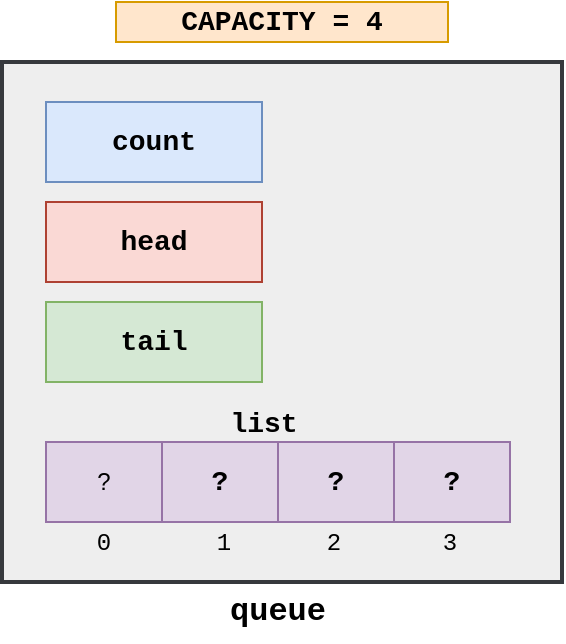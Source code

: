 <mxfile version="24.6.4" type="device">
  <diagram name="Página-1" id="jQoiph2c1nl-3ZJ2nl2n">
    <mxGraphModel dx="880" dy="532" grid="1" gridSize="10" guides="1" tooltips="1" connect="1" arrows="1" fold="1" page="1" pageScale="1" pageWidth="827" pageHeight="1169" math="0" shadow="0">
      <root>
        <mxCell id="0" />
        <mxCell id="1" parent="0" />
        <mxCell id="yQ9D3G-4GoF_5dVMJYFF-16" value="" style="group" parent="1" vertex="1" connectable="0">
          <mxGeometry x="60" y="265" width="280" height="320" as="geometry" />
        </mxCell>
        <mxCell id="DvdFpIc3kAiTPLH7OsFK-3" value="" style="rounded=0;whiteSpace=wrap;html=1;fillColor=#eeeeee;strokeColor=#36393D;strokeWidth=2;" parent="yQ9D3G-4GoF_5dVMJYFF-16" vertex="1">
          <mxGeometry y="30" width="280" height="260" as="geometry" />
        </mxCell>
        <mxCell id="DvdFpIc3kAiTPLH7OsFK-4" value="&lt;font style=&quot;font-size: 14px;&quot; face=&quot;Courier New&quot;&gt;&lt;b&gt;count&lt;/b&gt;&lt;/font&gt;" style="rounded=0;whiteSpace=wrap;html=1;fillColor=#dae8fc;strokeColor=#6C8EBF;" parent="yQ9D3G-4GoF_5dVMJYFF-16" vertex="1">
          <mxGeometry x="22" y="50" width="108" height="40" as="geometry" />
        </mxCell>
        <mxCell id="DvdFpIc3kAiTPLH7OsFK-6" value="&lt;font style=&quot;font-size: 16px;&quot; face=&quot;Courier New&quot;&gt;&lt;b&gt;queue&lt;/b&gt;&lt;/font&gt;" style="text;html=1;align=center;verticalAlign=middle;whiteSpace=wrap;rounded=0;" parent="yQ9D3G-4GoF_5dVMJYFF-16" vertex="1">
          <mxGeometry x="93" y="290" width="90" height="30" as="geometry" />
        </mxCell>
        <mxCell id="DvdFpIc3kAiTPLH7OsFK-7" value="&lt;font style=&quot;font-size: 14px;&quot; face=&quot;Courier New&quot;&gt;&lt;b&gt;head&lt;/b&gt;&lt;/font&gt;" style="rounded=0;whiteSpace=wrap;html=1;fillColor=#fad9d5;strokeColor=#ae4132;" parent="yQ9D3G-4GoF_5dVMJYFF-16" vertex="1">
          <mxGeometry x="22" y="100" width="108" height="40" as="geometry" />
        </mxCell>
        <mxCell id="yQ9D3G-4GoF_5dVMJYFF-2" value="&lt;font style=&quot;font-size: 14px;&quot; face=&quot;Courier New&quot;&gt;&lt;b&gt;CAPACITY = 4&lt;/b&gt;&lt;/font&gt;" style="rounded=0;whiteSpace=wrap;html=1;fillColor=#ffe6cc;strokeColor=#d79b00;" parent="yQ9D3G-4GoF_5dVMJYFF-16" vertex="1">
          <mxGeometry x="57" width="166" height="20" as="geometry" />
        </mxCell>
        <mxCell id="yQ9D3G-4GoF_5dVMJYFF-3" value="&lt;font style=&quot;font-size: 14px;&quot; face=&quot;Courier New&quot;&gt;&lt;b&gt;tail&lt;/b&gt;&lt;/font&gt;" style="rounded=0;whiteSpace=wrap;html=1;fillColor=#d5e8d4;strokeColor=#82b366;" parent="yQ9D3G-4GoF_5dVMJYFF-16" vertex="1">
          <mxGeometry x="22" y="150" width="108" height="40" as="geometry" />
        </mxCell>
        <mxCell id="yQ9D3G-4GoF_5dVMJYFF-15" value="" style="group" parent="yQ9D3G-4GoF_5dVMJYFF-16" vertex="1" connectable="0">
          <mxGeometry x="22" y="196" width="232" height="84" as="geometry" />
        </mxCell>
        <mxCell id="yQ9D3G-4GoF_5dVMJYFF-8" value="" style="group" parent="yQ9D3G-4GoF_5dVMJYFF-15" vertex="1" connectable="0">
          <mxGeometry y="24" width="232" height="40" as="geometry" />
        </mxCell>
        <mxCell id="yQ9D3G-4GoF_5dVMJYFF-4" value="?" style="rounded=0;whiteSpace=wrap;html=1;fillColor=#e1d5e7;strokeColor=#9673a6;" parent="yQ9D3G-4GoF_5dVMJYFF-8" vertex="1">
          <mxGeometry width="58" height="40" as="geometry" />
        </mxCell>
        <mxCell id="yQ9D3G-4GoF_5dVMJYFF-5" value="&lt;font face=&quot;Courier New&quot;&gt;&lt;span style=&quot;font-size: 14px;&quot;&gt;&lt;b&gt;?&lt;/b&gt;&lt;/span&gt;&lt;/font&gt;" style="rounded=0;whiteSpace=wrap;html=1;fillColor=#e1d5e7;strokeColor=#9673a6;" parent="yQ9D3G-4GoF_5dVMJYFF-8" vertex="1">
          <mxGeometry x="58" width="58" height="40" as="geometry" />
        </mxCell>
        <mxCell id="yQ9D3G-4GoF_5dVMJYFF-6" value="&lt;font face=&quot;Courier New&quot;&gt;&lt;span style=&quot;font-size: 14px;&quot;&gt;&lt;b&gt;?&lt;/b&gt;&lt;/span&gt;&lt;/font&gt;" style="rounded=0;whiteSpace=wrap;html=1;fillColor=#e1d5e7;strokeColor=#9673a6;" parent="yQ9D3G-4GoF_5dVMJYFF-8" vertex="1">
          <mxGeometry x="116" width="58" height="40" as="geometry" />
        </mxCell>
        <mxCell id="yQ9D3G-4GoF_5dVMJYFF-7" value="&lt;font face=&quot;Courier New&quot;&gt;&lt;span style=&quot;font-size: 14px;&quot;&gt;&lt;b&gt;?&lt;/b&gt;&lt;/span&gt;&lt;/font&gt;" style="rounded=0;whiteSpace=wrap;html=1;fillColor=#e1d5e7;strokeColor=#9673a6;" parent="yQ9D3G-4GoF_5dVMJYFF-8" vertex="1">
          <mxGeometry x="174" width="58" height="40" as="geometry" />
        </mxCell>
        <mxCell id="yQ9D3G-4GoF_5dVMJYFF-9" value="&lt;font style=&quot;font-size: 14px;&quot; face=&quot;Courier New&quot;&gt;&lt;b&gt;list&lt;/b&gt;&lt;/font&gt;" style="text;html=1;align=center;verticalAlign=middle;whiteSpace=wrap;rounded=0;" parent="yQ9D3G-4GoF_5dVMJYFF-15" vertex="1">
          <mxGeometry x="79" width="60" height="30" as="geometry" />
        </mxCell>
        <mxCell id="yQ9D3G-4GoF_5dVMJYFF-11" value="&lt;font face=&quot;Courier New&quot;&gt;0&lt;/font&gt;" style="text;html=1;align=center;verticalAlign=middle;whiteSpace=wrap;rounded=0;" parent="yQ9D3G-4GoF_5dVMJYFF-15" vertex="1">
          <mxGeometry x="19" y="64" width="20" height="20" as="geometry" />
        </mxCell>
        <mxCell id="yQ9D3G-4GoF_5dVMJYFF-12" value="&lt;font face=&quot;Courier New&quot;&gt;1&lt;/font&gt;" style="text;html=1;align=center;verticalAlign=middle;whiteSpace=wrap;rounded=0;" parent="yQ9D3G-4GoF_5dVMJYFF-15" vertex="1">
          <mxGeometry x="79" y="64" width="20" height="20" as="geometry" />
        </mxCell>
        <mxCell id="yQ9D3G-4GoF_5dVMJYFF-13" value="&lt;font face=&quot;Courier New&quot;&gt;2&lt;/font&gt;" style="text;html=1;align=center;verticalAlign=middle;whiteSpace=wrap;rounded=0;" parent="yQ9D3G-4GoF_5dVMJYFF-15" vertex="1">
          <mxGeometry x="134" y="64" width="20" height="20" as="geometry" />
        </mxCell>
        <mxCell id="yQ9D3G-4GoF_5dVMJYFF-14" value="&lt;font face=&quot;Courier New&quot;&gt;3&lt;/font&gt;" style="text;html=1;align=center;verticalAlign=middle;whiteSpace=wrap;rounded=0;" parent="yQ9D3G-4GoF_5dVMJYFF-15" vertex="1">
          <mxGeometry x="192" y="64" width="20" height="20" as="geometry" />
        </mxCell>
      </root>
    </mxGraphModel>
  </diagram>
</mxfile>
